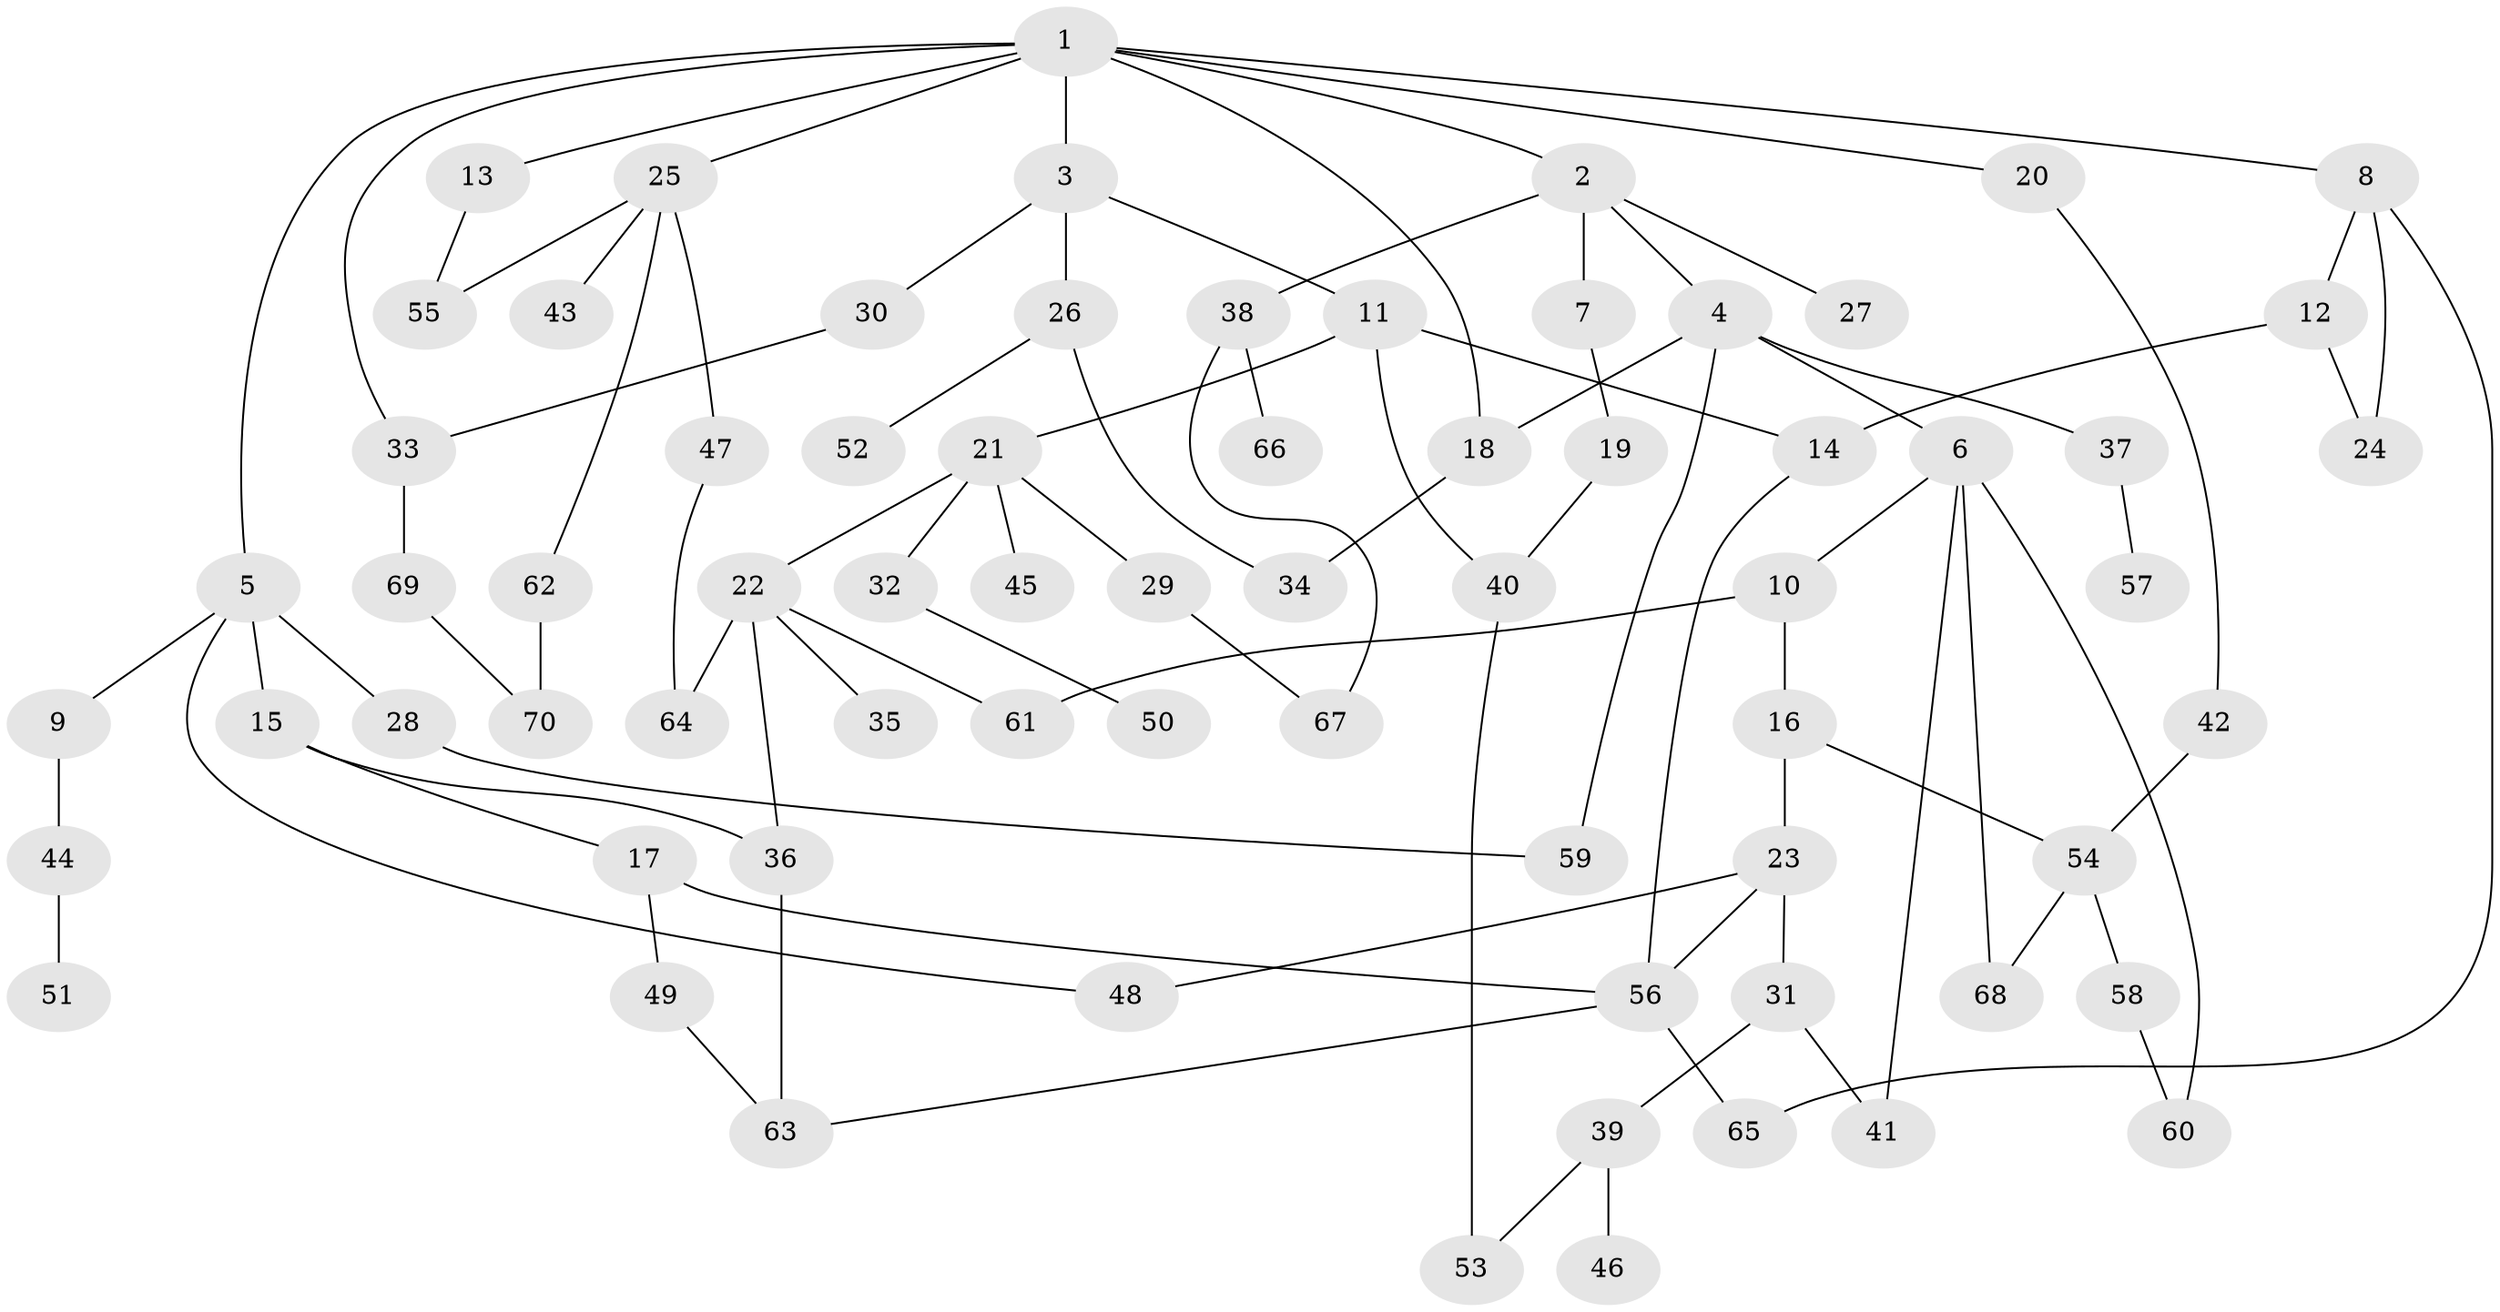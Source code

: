 // coarse degree distribution, {9: 0.09523809523809523, 6: 0.047619047619047616, 8: 0.09523809523809523, 2: 0.38095238095238093, 5: 0.047619047619047616, 1: 0.23809523809523808, 3: 0.09523809523809523}
// Generated by graph-tools (version 1.1) at 2025/16/03/04/25 18:16:58]
// undirected, 70 vertices, 93 edges
graph export_dot {
graph [start="1"]
  node [color=gray90,style=filled];
  1;
  2;
  3;
  4;
  5;
  6;
  7;
  8;
  9;
  10;
  11;
  12;
  13;
  14;
  15;
  16;
  17;
  18;
  19;
  20;
  21;
  22;
  23;
  24;
  25;
  26;
  27;
  28;
  29;
  30;
  31;
  32;
  33;
  34;
  35;
  36;
  37;
  38;
  39;
  40;
  41;
  42;
  43;
  44;
  45;
  46;
  47;
  48;
  49;
  50;
  51;
  52;
  53;
  54;
  55;
  56;
  57;
  58;
  59;
  60;
  61;
  62;
  63;
  64;
  65;
  66;
  67;
  68;
  69;
  70;
  1 -- 2;
  1 -- 3;
  1 -- 5;
  1 -- 8;
  1 -- 13;
  1 -- 20;
  1 -- 25;
  1 -- 33;
  1 -- 18;
  2 -- 4;
  2 -- 7;
  2 -- 27;
  2 -- 38;
  3 -- 11;
  3 -- 26;
  3 -- 30;
  4 -- 6;
  4 -- 18;
  4 -- 37;
  4 -- 59;
  5 -- 9;
  5 -- 15;
  5 -- 28;
  5 -- 48;
  6 -- 10;
  6 -- 41;
  6 -- 60;
  6 -- 68;
  7 -- 19;
  8 -- 12;
  8 -- 65;
  8 -- 24;
  9 -- 44;
  10 -- 16;
  10 -- 61;
  11 -- 14;
  11 -- 21;
  11 -- 40;
  12 -- 24;
  12 -- 14;
  13 -- 55;
  14 -- 56;
  15 -- 17;
  15 -- 36;
  16 -- 23;
  16 -- 54;
  17 -- 49;
  17 -- 56;
  18 -- 34;
  19 -- 40;
  20 -- 42;
  21 -- 22;
  21 -- 29;
  21 -- 32;
  21 -- 45;
  22 -- 35;
  22 -- 36;
  22 -- 61;
  22 -- 64;
  23 -- 31;
  23 -- 56;
  23 -- 48;
  25 -- 43;
  25 -- 47;
  25 -- 62;
  25 -- 55;
  26 -- 34;
  26 -- 52;
  28 -- 59;
  29 -- 67;
  30 -- 33;
  31 -- 39;
  31 -- 41;
  32 -- 50;
  33 -- 69;
  36 -- 63;
  37 -- 57;
  38 -- 66;
  38 -- 67;
  39 -- 46;
  39 -- 53;
  40 -- 53;
  42 -- 54;
  44 -- 51;
  47 -- 64;
  49 -- 63;
  54 -- 58;
  54 -- 68;
  56 -- 65;
  56 -- 63;
  58 -- 60;
  62 -- 70;
  69 -- 70;
}
